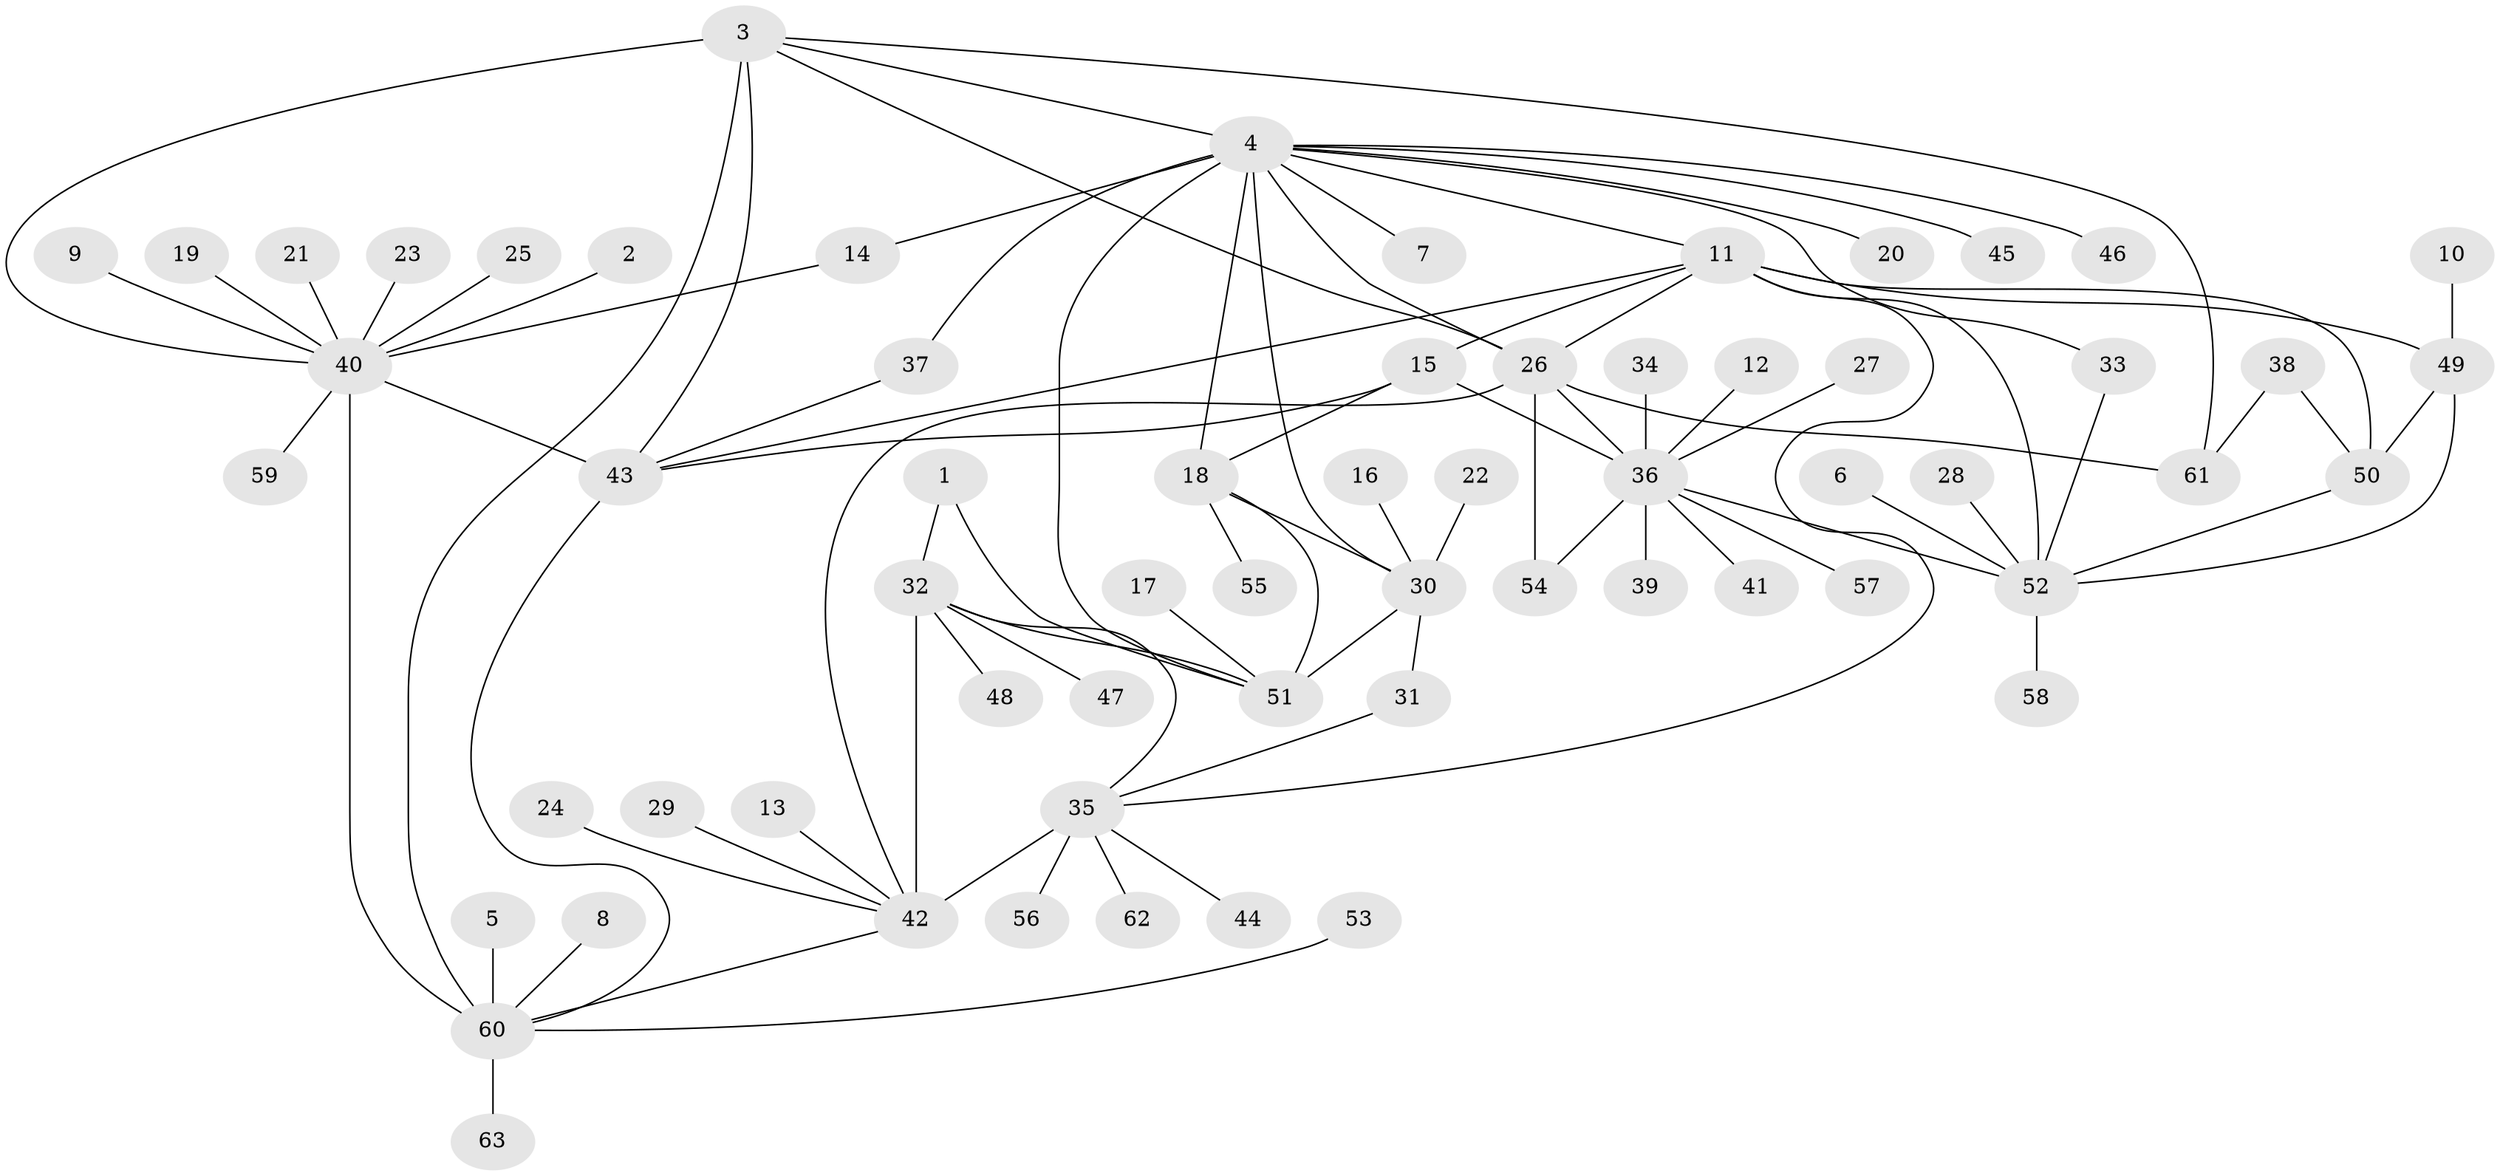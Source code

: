 // original degree distribution, {7: 0.031746031746031744, 12: 0.031746031746031744, 6: 0.031746031746031744, 8: 0.06349206349206349, 11: 0.023809523809523808, 13: 0.007936507936507936, 10: 0.023809523809523808, 5: 0.015873015873015872, 9: 0.007936507936507936, 2: 0.12698412698412698, 1: 0.5873015873015873, 3: 0.03968253968253968, 4: 0.007936507936507936}
// Generated by graph-tools (version 1.1) at 2025/02/03/09/25 03:02:37]
// undirected, 63 vertices, 90 edges
graph export_dot {
graph [start="1"]
  node [color=gray90,style=filled];
  1;
  2;
  3;
  4;
  5;
  6;
  7;
  8;
  9;
  10;
  11;
  12;
  13;
  14;
  15;
  16;
  17;
  18;
  19;
  20;
  21;
  22;
  23;
  24;
  25;
  26;
  27;
  28;
  29;
  30;
  31;
  32;
  33;
  34;
  35;
  36;
  37;
  38;
  39;
  40;
  41;
  42;
  43;
  44;
  45;
  46;
  47;
  48;
  49;
  50;
  51;
  52;
  53;
  54;
  55;
  56;
  57;
  58;
  59;
  60;
  61;
  62;
  63;
  1 -- 32 [weight=1.0];
  1 -- 51 [weight=1.0];
  2 -- 40 [weight=1.0];
  3 -- 4 [weight=1.0];
  3 -- 26 [weight=1.0];
  3 -- 40 [weight=3.0];
  3 -- 43 [weight=1.0];
  3 -- 60 [weight=1.0];
  3 -- 61 [weight=1.0];
  4 -- 7 [weight=1.0];
  4 -- 11 [weight=1.0];
  4 -- 14 [weight=1.0];
  4 -- 18 [weight=4.0];
  4 -- 20 [weight=1.0];
  4 -- 26 [weight=1.0];
  4 -- 30 [weight=2.0];
  4 -- 33 [weight=1.0];
  4 -- 37 [weight=1.0];
  4 -- 45 [weight=1.0];
  4 -- 46 [weight=1.0];
  4 -- 51 [weight=2.0];
  5 -- 60 [weight=1.0];
  6 -- 52 [weight=1.0];
  8 -- 60 [weight=1.0];
  9 -- 40 [weight=1.0];
  10 -- 49 [weight=1.0];
  11 -- 15 [weight=1.0];
  11 -- 26 [weight=1.0];
  11 -- 35 [weight=1.0];
  11 -- 43 [weight=1.0];
  11 -- 49 [weight=3.0];
  11 -- 50 [weight=3.0];
  11 -- 52 [weight=3.0];
  12 -- 36 [weight=1.0];
  13 -- 42 [weight=1.0];
  14 -- 40 [weight=1.0];
  15 -- 18 [weight=1.0];
  15 -- 36 [weight=1.0];
  15 -- 43 [weight=1.0];
  16 -- 30 [weight=1.0];
  17 -- 51 [weight=1.0];
  18 -- 30 [weight=2.0];
  18 -- 51 [weight=2.0];
  18 -- 55 [weight=1.0];
  19 -- 40 [weight=1.0];
  21 -- 40 [weight=1.0];
  22 -- 30 [weight=1.0];
  23 -- 40 [weight=1.0];
  24 -- 42 [weight=1.0];
  25 -- 40 [weight=1.0];
  26 -- 36 [weight=4.0];
  26 -- 42 [weight=1.0];
  26 -- 54 [weight=1.0];
  26 -- 61 [weight=1.0];
  27 -- 36 [weight=1.0];
  28 -- 52 [weight=1.0];
  29 -- 42 [weight=1.0];
  30 -- 31 [weight=1.0];
  30 -- 51 [weight=1.0];
  31 -- 35 [weight=1.0];
  32 -- 35 [weight=1.0];
  32 -- 42 [weight=4.0];
  32 -- 47 [weight=1.0];
  32 -- 48 [weight=1.0];
  32 -- 51 [weight=1.0];
  33 -- 52 [weight=1.0];
  34 -- 36 [weight=1.0];
  35 -- 42 [weight=4.0];
  35 -- 44 [weight=1.0];
  35 -- 56 [weight=1.0];
  35 -- 62 [weight=1.0];
  36 -- 39 [weight=1.0];
  36 -- 41 [weight=1.0];
  36 -- 52 [weight=1.0];
  36 -- 54 [weight=4.0];
  36 -- 57 [weight=1.0];
  37 -- 43 [weight=1.0];
  38 -- 50 [weight=1.0];
  38 -- 61 [weight=1.0];
  40 -- 43 [weight=3.0];
  40 -- 59 [weight=1.0];
  40 -- 60 [weight=3.0];
  42 -- 60 [weight=1.0];
  43 -- 60 [weight=1.0];
  49 -- 50 [weight=1.0];
  49 -- 52 [weight=1.0];
  50 -- 52 [weight=1.0];
  52 -- 58 [weight=1.0];
  53 -- 60 [weight=1.0];
  60 -- 63 [weight=1.0];
}
